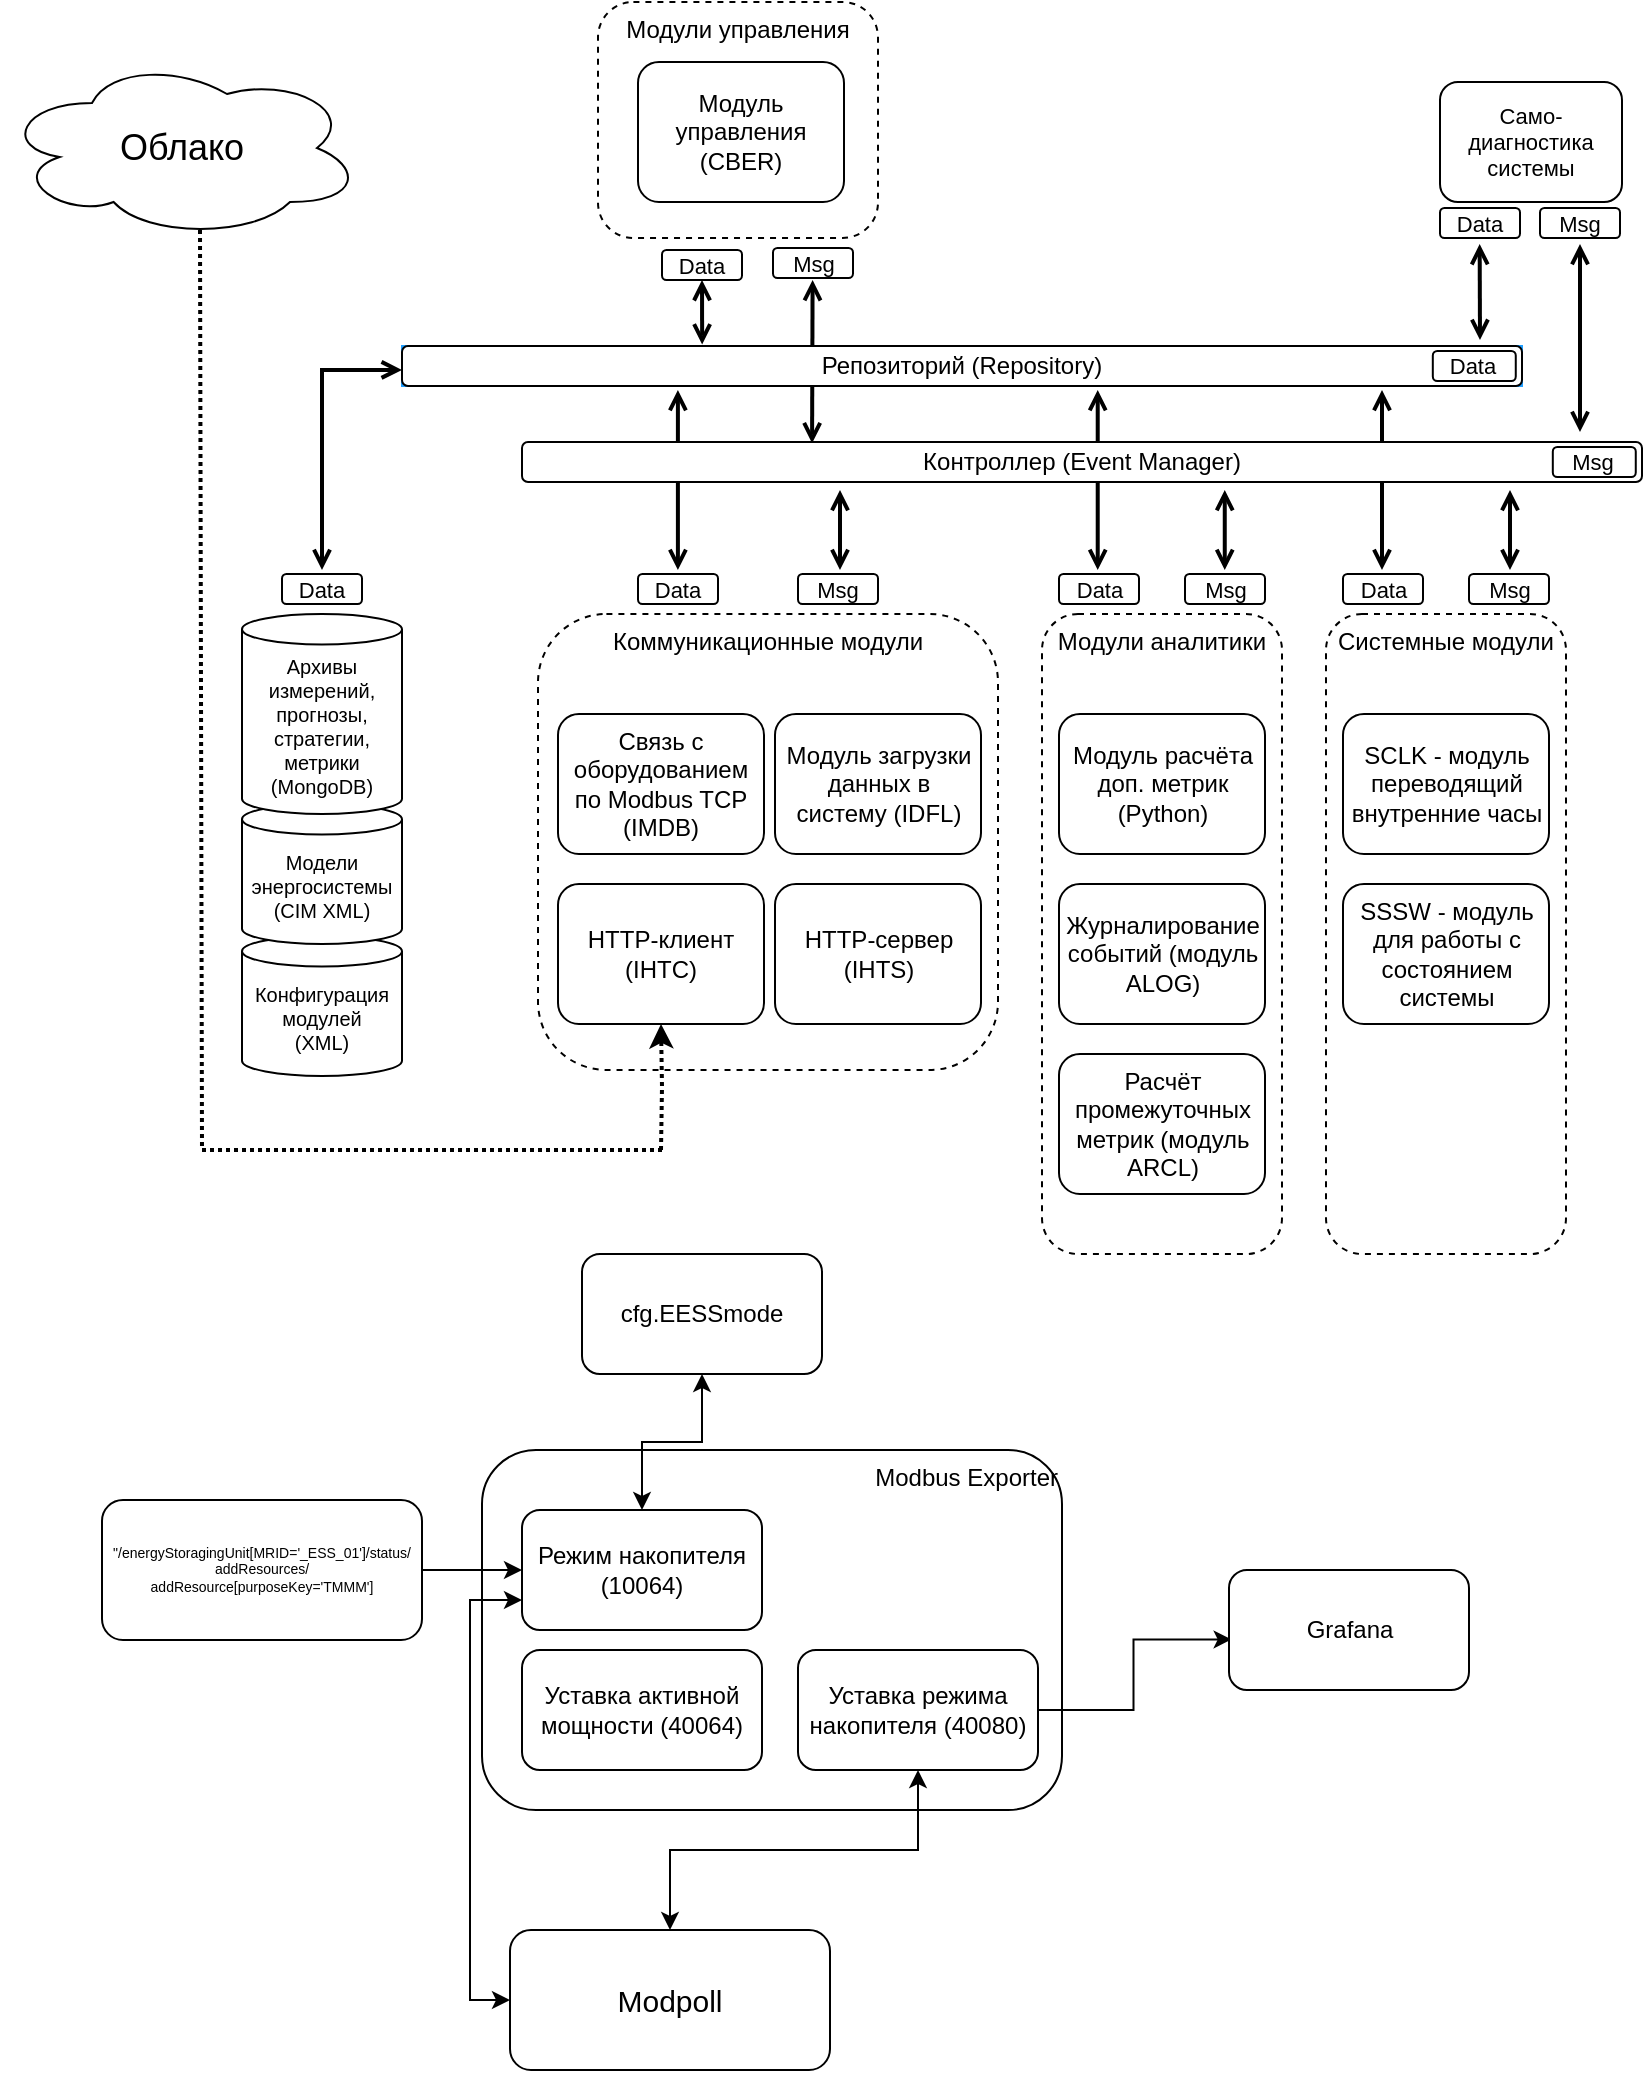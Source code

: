 <mxfile version="20.3.0" type="github">
  <diagram id="SlWCSXc2fECgTnz2ipEf" name="Page-1">
    <mxGraphModel dx="1178" dy="570" grid="1" gridSize="10" guides="1" tooltips="1" connect="1" arrows="1" fold="1" page="1" pageScale="1" pageWidth="827" pageHeight="1169" math="0" shadow="0">
      <root>
        <mxCell id="0" />
        <mxCell id="1" parent="0" />
        <mxCell id="xj4J1R5NBg_zcZm-E7_H-9" value="" style="endArrow=open;startArrow=open;html=1;rounded=0;fontSize=18;startFill=0;endFill=0;strokeWidth=2;exitX=0.259;exitY=0.034;exitDx=0;exitDy=0;exitPerimeter=0;" parent="1" source="I-nP9aZHoyBL9vZ6uBWT-4" edge="1">
          <mxGeometry width="50" height="50" relative="1" as="geometry">
            <mxPoint x="405" y="240" as="sourcePoint" />
            <mxPoint x="405.3" y="155" as="targetPoint" />
          </mxGeometry>
        </mxCell>
        <mxCell id="xj4J1R5NBg_zcZm-E7_H-3" value="&lt;div style=&quot;font-size: 12px;&quot;&gt;Модули управления&lt;/div&gt;" style="rounded=1;whiteSpace=wrap;html=1;fontSize=12;align=center;verticalAlign=top;dashed=1;" parent="1" vertex="1">
          <mxGeometry x="298" y="16" width="140" height="118" as="geometry" />
        </mxCell>
        <mxCell id="I-nP9aZHoyBL9vZ6uBWT-55" value="" style="endArrow=open;startArrow=open;html=1;rounded=0;fontSize=18;startFill=0;endFill=0;strokeWidth=2;" parent="1" edge="1">
          <mxGeometry width="50" height="50" relative="1" as="geometry">
            <mxPoint x="789" y="231" as="sourcePoint" />
            <mxPoint x="789" y="137" as="targetPoint" />
          </mxGeometry>
        </mxCell>
        <mxCell id="I-nP9aZHoyBL9vZ6uBWT-48" value="" style="endArrow=open;startArrow=open;html=1;rounded=0;fontSize=18;startFill=0;endFill=0;strokeWidth=2;" parent="1" edge="1">
          <mxGeometry width="50" height="50" relative="1" as="geometry">
            <mxPoint x="337.95" y="300" as="sourcePoint" />
            <mxPoint x="337.95" y="210" as="targetPoint" />
          </mxGeometry>
        </mxCell>
        <mxCell id="I-nP9aZHoyBL9vZ6uBWT-50" value="" style="endArrow=open;startArrow=open;html=1;rounded=0;fontSize=18;startFill=0;endFill=0;strokeWidth=2;" parent="1" edge="1">
          <mxGeometry width="50" height="50" relative="1" as="geometry">
            <mxPoint x="547.86" y="300" as="sourcePoint" />
            <mxPoint x="547.86" y="210" as="targetPoint" />
          </mxGeometry>
        </mxCell>
        <mxCell id="I-nP9aZHoyBL9vZ6uBWT-52" value="" style="endArrow=open;startArrow=open;html=1;rounded=0;fontSize=18;startFill=0;endFill=0;strokeWidth=2;" parent="1" edge="1">
          <mxGeometry width="50" height="50" relative="1" as="geometry">
            <mxPoint x="690" y="300" as="sourcePoint" />
            <mxPoint x="690" y="210" as="targetPoint" />
          </mxGeometry>
        </mxCell>
        <mxCell id="I-nP9aZHoyBL9vZ6uBWT-29" value="Конфигурация модулей&lt;br&gt;(XML)" style="shape=cylinder3;whiteSpace=wrap;html=1;boundedLbl=1;backgroundOutline=1;size=7.621;fontSize=10;strokeColor=#000000;fontColor=#000000;" parent="1" vertex="1">
          <mxGeometry x="120" y="483" width="80" height="70" as="geometry" />
        </mxCell>
        <mxCell id="I-nP9aZHoyBL9vZ6uBWT-6" value="Само-&lt;br&gt;диагностика&lt;br&gt;системы" style="rounded=1;whiteSpace=wrap;html=1;fontSize=11;" parent="1" vertex="1">
          <mxGeometry x="719" y="56" width="91" height="60" as="geometry" />
        </mxCell>
        <mxCell id="I-nP9aZHoyBL9vZ6uBWT-7" value="&lt;font style=&quot;font-size: 11px;&quot;&gt;Data&lt;/font&gt;" style="rounded=1;whiteSpace=wrap;html=1;" parent="1" vertex="1">
          <mxGeometry x="719" y="119" width="40" height="15" as="geometry" />
        </mxCell>
        <mxCell id="I-nP9aZHoyBL9vZ6uBWT-8" value="&lt;font style=&quot;font-size: 11px;&quot;&gt;Msg&lt;/font&gt;" style="rounded=1;whiteSpace=wrap;html=1;" parent="1" vertex="1">
          <mxGeometry x="769" y="119" width="40" height="15" as="geometry" />
        </mxCell>
        <mxCell id="I-nP9aZHoyBL9vZ6uBWT-9" value="Облако" style="ellipse;shape=cloud;whiteSpace=wrap;html=1;fontSize=18;" parent="1" vertex="1">
          <mxGeometry y="44" width="180" height="90" as="geometry" />
        </mxCell>
        <mxCell id="I-nP9aZHoyBL9vZ6uBWT-10" value="&lt;font style=&quot;font-size: 11px;&quot;&gt;Data&lt;/font&gt;" style="rounded=1;whiteSpace=wrap;html=1;" parent="1" vertex="1">
          <mxGeometry x="670.5" y="302" width="40" height="15" as="geometry" />
        </mxCell>
        <mxCell id="I-nP9aZHoyBL9vZ6uBWT-11" value="&lt;font style=&quot;font-size: 11px;&quot;&gt;Msg&lt;/font&gt;" style="rounded=1;whiteSpace=wrap;html=1;" parent="1" vertex="1">
          <mxGeometry x="733.5" y="302" width="40" height="15" as="geometry" />
        </mxCell>
        <mxCell id="I-nP9aZHoyBL9vZ6uBWT-12" value="&lt;div style=&quot;&quot;&gt;&lt;span style=&quot;background-color: initial;&quot;&gt;&lt;font style=&quot;font-size: 12px;&quot;&gt;Системные модули&lt;/font&gt;&lt;/span&gt;&lt;br&gt;&lt;/div&gt;" style="rounded=1;whiteSpace=wrap;html=1;fontSize=11;align=center;verticalAlign=top;dashed=1;" parent="1" vertex="1">
          <mxGeometry x="662" y="322" width="120" height="320" as="geometry" />
        </mxCell>
        <mxCell id="I-nP9aZHoyBL9vZ6uBWT-13" value="SCLK - модуль переводящий внутренние часы" style="rounded=1;whiteSpace=wrap;html=1;fontSize=12;" parent="1" vertex="1">
          <mxGeometry x="670.5" y="372" width="103" height="70" as="geometry" />
        </mxCell>
        <mxCell id="I-nP9aZHoyBL9vZ6uBWT-14" value="SSSW - модуль для работы с состоянием системы" style="rounded=1;whiteSpace=wrap;html=1;fontSize=12;" parent="1" vertex="1">
          <mxGeometry x="670.5" y="457" width="103" height="70" as="geometry" />
        </mxCell>
        <mxCell id="I-nP9aZHoyBL9vZ6uBWT-15" value="&lt;font style=&quot;font-size: 11px;&quot;&gt;Data&lt;/font&gt;" style="rounded=1;whiteSpace=wrap;html=1;" parent="1" vertex="1">
          <mxGeometry x="528.5" y="302" width="40" height="15" as="geometry" />
        </mxCell>
        <mxCell id="I-nP9aZHoyBL9vZ6uBWT-16" value="&lt;font style=&quot;font-size: 11px;&quot;&gt;Msg&lt;/font&gt;" style="rounded=1;whiteSpace=wrap;html=1;" parent="1" vertex="1">
          <mxGeometry x="591.5" y="302" width="40" height="15" as="geometry" />
        </mxCell>
        <mxCell id="I-nP9aZHoyBL9vZ6uBWT-17" value="&lt;div style=&quot;&quot;&gt;&lt;span style=&quot;background-color: initial;&quot;&gt;&lt;font style=&quot;font-size: 12px;&quot;&gt;Модули аналитики&lt;/font&gt;&lt;/span&gt;&lt;br&gt;&lt;/div&gt;" style="rounded=1;whiteSpace=wrap;html=1;fontSize=11;align=center;verticalAlign=top;dashed=1;" parent="1" vertex="1">
          <mxGeometry x="520" y="322" width="120" height="320" as="geometry" />
        </mxCell>
        <mxCell id="I-nP9aZHoyBL9vZ6uBWT-18" value="Модуль расчёта доп. метрик (Python)" style="rounded=1;whiteSpace=wrap;html=1;fontSize=12;" parent="1" vertex="1">
          <mxGeometry x="528.5" y="372" width="103" height="70" as="geometry" />
        </mxCell>
        <mxCell id="I-nP9aZHoyBL9vZ6uBWT-19" value="Журналирование событий (модуль ALOG)" style="rounded=1;whiteSpace=wrap;html=1;fontSize=12;" parent="1" vertex="1">
          <mxGeometry x="528.5" y="457" width="103" height="70" as="geometry" />
        </mxCell>
        <mxCell id="I-nP9aZHoyBL9vZ6uBWT-20" value="Расчёт промежуточных метрик (модуль ARCL)" style="rounded=1;whiteSpace=wrap;html=1;fontSize=12;" parent="1" vertex="1">
          <mxGeometry x="528.5" y="542" width="103" height="70" as="geometry" />
        </mxCell>
        <mxCell id="I-nP9aZHoyBL9vZ6uBWT-21" value="&lt;font style=&quot;font-size: 11px;&quot;&gt;Data&lt;/font&gt;" style="rounded=1;whiteSpace=wrap;html=1;" parent="1" vertex="1">
          <mxGeometry x="318" y="302" width="40" height="15" as="geometry" />
        </mxCell>
        <mxCell id="I-nP9aZHoyBL9vZ6uBWT-22" value="&lt;font style=&quot;font-size: 11px;&quot;&gt;Msg&lt;/font&gt;" style="rounded=1;whiteSpace=wrap;html=1;" parent="1" vertex="1">
          <mxGeometry x="398" y="302" width="40" height="15" as="geometry" />
        </mxCell>
        <mxCell id="I-nP9aZHoyBL9vZ6uBWT-23" value="&lt;div style=&quot;font-size: 12px;&quot;&gt;Коммуникационные модули&lt;/div&gt;" style="rounded=1;whiteSpace=wrap;html=1;fontSize=12;align=center;verticalAlign=top;dashed=1;" parent="1" vertex="1">
          <mxGeometry x="268" y="322" width="230" height="228" as="geometry" />
        </mxCell>
        <mxCell id="xj4J1R5NBg_zcZm-E7_H-2" style="edgeStyle=orthogonalEdgeStyle;rounded=0;orthogonalLoop=1;jettySize=auto;html=1;dashed=1;dashPattern=1 1;strokeWidth=2;" parent="1" target="I-nP9aZHoyBL9vZ6uBWT-24" edge="1">
          <mxGeometry relative="1" as="geometry">
            <mxPoint x="329.5" y="590" as="sourcePoint" />
          </mxGeometry>
        </mxCell>
        <mxCell id="I-nP9aZHoyBL9vZ6uBWT-24" value="HTTP-клиент&lt;br&gt;(IHTC)" style="rounded=1;whiteSpace=wrap;html=1;fontSize=12;" parent="1" vertex="1">
          <mxGeometry x="278" y="457" width="103" height="70" as="geometry" />
        </mxCell>
        <mxCell id="I-nP9aZHoyBL9vZ6uBWT-28" value="Модели энергосистемы&lt;br&gt;(CIM XML)" style="shape=cylinder3;whiteSpace=wrap;html=1;boundedLbl=1;backgroundOutline=1;size=7.621;fontSize=10;strokeColor=#000000;fontColor=#000000;" parent="1" vertex="1">
          <mxGeometry x="120" y="417" width="80" height="70" as="geometry" />
        </mxCell>
        <mxCell id="I-nP9aZHoyBL9vZ6uBWT-27" value="Архивы измерений, прогнозы, стратегии, метрики&lt;br&gt;(MongoDB)" style="shape=cylinder3;whiteSpace=wrap;html=1;boundedLbl=1;backgroundOutline=1;size=7.621;fontSize=10;strokeColor=#000000;fontColor=#000000;" parent="1" vertex="1">
          <mxGeometry x="120" y="322" width="80" height="100" as="geometry" />
        </mxCell>
        <mxCell id="I-nP9aZHoyBL9vZ6uBWT-30" value="HTTP-сервер (IHTS)" style="rounded=1;whiteSpace=wrap;html=1;fontSize=12;" parent="1" vertex="1">
          <mxGeometry x="386.5" y="457" width="103" height="70" as="geometry" />
        </mxCell>
        <mxCell id="I-nP9aZHoyBL9vZ6uBWT-31" value="Модуль управления&lt;br&gt;(CBER)" style="rounded=1;whiteSpace=wrap;html=1;fontSize=12;" parent="1" vertex="1">
          <mxGeometry x="318" y="46" width="103" height="70" as="geometry" />
        </mxCell>
        <mxCell id="I-nP9aZHoyBL9vZ6uBWT-33" value="Связь с оборудованием по Modbus TCP (IMDB)" style="rounded=1;whiteSpace=wrap;html=1;fontSize=12;" parent="1" vertex="1">
          <mxGeometry x="278" y="372" width="103" height="70" as="geometry" />
        </mxCell>
        <mxCell id="I-nP9aZHoyBL9vZ6uBWT-34" value="Модуль загрузки данных в &lt;br&gt;систему (IDFL)" style="rounded=1;whiteSpace=wrap;html=1;fontSize=12;" parent="1" vertex="1">
          <mxGeometry x="386.5" y="372" width="103" height="70" as="geometry" />
        </mxCell>
        <mxCell id="I-nP9aZHoyBL9vZ6uBWT-36" value="" style="group" parent="1" vertex="1" connectable="0">
          <mxGeometry x="260" y="236" width="560" height="20" as="geometry" />
        </mxCell>
        <mxCell id="I-nP9aZHoyBL9vZ6uBWT-4" value="Контроллер (Event Manager)" style="rounded=1;whiteSpace=wrap;html=1;" parent="I-nP9aZHoyBL9vZ6uBWT-36" vertex="1">
          <mxGeometry width="560.0" height="20" as="geometry" />
        </mxCell>
        <mxCell id="I-nP9aZHoyBL9vZ6uBWT-5" value="&lt;font style=&quot;font-size: 11px;&quot;&gt;Msg&lt;/font&gt;" style="rounded=1;whiteSpace=wrap;html=1;" parent="I-nP9aZHoyBL9vZ6uBWT-36" vertex="1">
          <mxGeometry x="515.407" y="2.5" width="41.481" height="15" as="geometry" />
        </mxCell>
        <mxCell id="I-nP9aZHoyBL9vZ6uBWT-37" value="" style="group;fillColor=#FFFFFF;strokeColor=#219FFF;" parent="1" vertex="1" connectable="0">
          <mxGeometry x="200" y="188" width="560" height="20" as="geometry" />
        </mxCell>
        <mxCell id="I-nP9aZHoyBL9vZ6uBWT-1" value="Репозиторий (Repository)" style="rounded=1;whiteSpace=wrap;html=1;" parent="I-nP9aZHoyBL9vZ6uBWT-37" vertex="1">
          <mxGeometry width="560" height="20" as="geometry" />
        </mxCell>
        <mxCell id="I-nP9aZHoyBL9vZ6uBWT-3" value="&lt;font style=&quot;font-size: 11px;&quot;&gt;Data&lt;/font&gt;" style="rounded=1;whiteSpace=wrap;html=1;" parent="I-nP9aZHoyBL9vZ6uBWT-37" vertex="1">
          <mxGeometry x="515.407" y="2.5" width="41.481" height="15" as="geometry" />
        </mxCell>
        <mxCell id="I-nP9aZHoyBL9vZ6uBWT-38" value="" style="endArrow=open;startArrow=open;html=1;rounded=0;fontSize=18;strokeWidth=2;startFill=0;endFill=0;" parent="1" edge="1">
          <mxGeometry width="50" height="50" relative="1" as="geometry">
            <mxPoint x="754" y="300" as="sourcePoint" />
            <mxPoint x="754" y="260" as="targetPoint" />
          </mxGeometry>
        </mxCell>
        <mxCell id="I-nP9aZHoyBL9vZ6uBWT-42" value="" style="endArrow=open;startArrow=open;html=1;rounded=0;fontSize=18;entryX=0;entryY=0.597;entryDx=0;entryDy=0;entryPerimeter=0;startFill=0;endFill=0;strokeWidth=2;fillColor=#dae8fc;strokeColor=#000000;fontColor=#000000;" parent="1" target="I-nP9aZHoyBL9vZ6uBWT-1" edge="1">
          <mxGeometry width="50" height="50" relative="1" as="geometry">
            <mxPoint x="160" y="300" as="sourcePoint" />
            <mxPoint x="190" y="200" as="targetPoint" />
            <Array as="points">
              <mxPoint x="160" y="200" />
            </Array>
          </mxGeometry>
        </mxCell>
        <mxCell id="I-nP9aZHoyBL9vZ6uBWT-47" value="&lt;font style=&quot;font-size: 11px;&quot;&gt;Data&lt;/font&gt;" style="rounded=1;whiteSpace=wrap;html=1;fillColor=#FFFFFF;strokeColor=#000000;fontColor=#000000;" parent="1" vertex="1">
          <mxGeometry x="140" y="302" width="40" height="15" as="geometry" />
        </mxCell>
        <mxCell id="I-nP9aZHoyBL9vZ6uBWT-49" value="" style="endArrow=open;startArrow=open;html=1;rounded=0;fontSize=18;startFill=0;endFill=0;strokeWidth=2;" parent="1" edge="1">
          <mxGeometry width="50" height="50" relative="1" as="geometry">
            <mxPoint x="419.0" y="300" as="sourcePoint" />
            <mxPoint x="419.0" y="260" as="targetPoint" />
          </mxGeometry>
        </mxCell>
        <mxCell id="I-nP9aZHoyBL9vZ6uBWT-51" value="" style="endArrow=open;startArrow=open;html=1;rounded=0;fontSize=18;startFill=0;endFill=0;strokeWidth=2;" parent="1" edge="1">
          <mxGeometry width="50" height="50" relative="1" as="geometry">
            <mxPoint x="611.38" y="300" as="sourcePoint" />
            <mxPoint x="611.38" y="260" as="targetPoint" />
          </mxGeometry>
        </mxCell>
        <mxCell id="I-nP9aZHoyBL9vZ6uBWT-54" value="" style="endArrow=open;startArrow=open;html=1;rounded=0;fontSize=18;startFill=0;endFill=0;strokeWidth=2;" parent="1" edge="1">
          <mxGeometry width="50" height="50" relative="1" as="geometry">
            <mxPoint x="739" y="185" as="sourcePoint" />
            <mxPoint x="738.83" y="137" as="targetPoint" />
          </mxGeometry>
        </mxCell>
        <mxCell id="I-nP9aZHoyBL9vZ6uBWT-59" value="" style="endArrow=none;startArrow=none;html=1;rounded=0;fontSize=18;fontColor=#000000;strokeColor=#000000;strokeWidth=2;entryX=0.55;entryY=0.95;entryDx=0;entryDy=0;entryPerimeter=0;startFill=0;endFill=0;endSize=11;startSize=11;dashed=1;dashPattern=1 1;" parent="1" target="I-nP9aZHoyBL9vZ6uBWT-9" edge="1">
          <mxGeometry width="50" height="50" relative="1" as="geometry">
            <mxPoint x="330" y="590" as="sourcePoint" />
            <mxPoint x="230" y="280" as="targetPoint" />
            <Array as="points">
              <mxPoint x="100" y="590" />
            </Array>
          </mxGeometry>
        </mxCell>
        <mxCell id="xj4J1R5NBg_zcZm-E7_H-6" value="&lt;span style=&quot;font-size: 11px;&quot;&gt;Data&lt;/span&gt;" style="rounded=1;whiteSpace=wrap;html=1;" parent="1" vertex="1">
          <mxGeometry x="330" y="140" width="40" height="15" as="geometry" />
        </mxCell>
        <mxCell id="xj4J1R5NBg_zcZm-E7_H-7" value="" style="endArrow=open;startArrow=open;html=1;rounded=0;fontSize=18;startFill=0;endFill=0;strokeWidth=2;entryX=0.5;entryY=1;entryDx=0;entryDy=0;exitX=0.268;exitY=-0.035;exitDx=0;exitDy=0;exitPerimeter=0;" parent="1" source="I-nP9aZHoyBL9vZ6uBWT-1" target="xj4J1R5NBg_zcZm-E7_H-6" edge="1">
          <mxGeometry width="50" height="50" relative="1" as="geometry">
            <mxPoint x="350" y="184" as="sourcePoint" />
            <mxPoint x="349.8" y="159" as="targetPoint" />
          </mxGeometry>
        </mxCell>
        <mxCell id="xj4J1R5NBg_zcZm-E7_H-8" value="&lt;font style=&quot;font-size: 11px;&quot;&gt;Msg&lt;/font&gt;" style="rounded=1;whiteSpace=wrap;html=1;" parent="1" vertex="1">
          <mxGeometry x="385.5" y="139" width="40" height="15" as="geometry" />
        </mxCell>
        <mxCell id="nFVWmPyeKjDzNU24tWSx-2" value="Modbus Exporter" style="rounded=1;whiteSpace=wrap;html=1;fillColor=none;align=right;horizontal=1;verticalAlign=top;" vertex="1" parent="1">
          <mxGeometry x="240" y="740" width="290" height="180" as="geometry" />
        </mxCell>
        <mxCell id="nFVWmPyeKjDzNU24tWSx-1" value="Режим накопителя (10064)" style="rounded=1;whiteSpace=wrap;html=1;" vertex="1" parent="1">
          <mxGeometry x="260" y="770" width="120" height="60" as="geometry" />
        </mxCell>
        <mxCell id="nFVWmPyeKjDzNU24tWSx-3" value="Уставка активной мощности (40064)" style="rounded=1;whiteSpace=wrap;html=1;" vertex="1" parent="1">
          <mxGeometry x="260" y="840" width="120" height="60" as="geometry" />
        </mxCell>
        <mxCell id="nFVWmPyeKjDzNU24tWSx-8" style="edgeStyle=orthogonalEdgeStyle;rounded=0;orthogonalLoop=1;jettySize=auto;html=1;entryX=0.011;entryY=0.579;entryDx=0;entryDy=0;entryPerimeter=0;fontSize=7;" edge="1" parent="1" source="nFVWmPyeKjDzNU24tWSx-4" target="nFVWmPyeKjDzNU24tWSx-7">
          <mxGeometry relative="1" as="geometry" />
        </mxCell>
        <mxCell id="nFVWmPyeKjDzNU24tWSx-4" value="Уставка режима накопителя (40080)" style="rounded=1;whiteSpace=wrap;html=1;" vertex="1" parent="1">
          <mxGeometry x="398" y="840" width="120" height="60" as="geometry" />
        </mxCell>
        <mxCell id="nFVWmPyeKjDzNU24tWSx-6" style="edgeStyle=orthogonalEdgeStyle;rounded=0;orthogonalLoop=1;jettySize=auto;html=1;fontSize=7;" edge="1" parent="1" source="nFVWmPyeKjDzNU24tWSx-5" target="nFVWmPyeKjDzNU24tWSx-1">
          <mxGeometry relative="1" as="geometry" />
        </mxCell>
        <mxCell id="nFVWmPyeKjDzNU24tWSx-5" value="&quot;/energyStoragingUnit[MRID=&#39;_ESS_01&#39;]/status/&lt;br style=&quot;font-size: 7px;&quot;&gt;addResources/&lt;br style=&quot;font-size: 7px;&quot;&gt;addResource[purposeKey=&#39;TMMM&#39;]" style="rounded=1;whiteSpace=wrap;html=1;fontSize=7;" vertex="1" parent="1">
          <mxGeometry x="50" y="765" width="160" height="70" as="geometry" />
        </mxCell>
        <mxCell id="nFVWmPyeKjDzNU24tWSx-7" value="Grafana" style="rounded=1;whiteSpace=wrap;html=1;" vertex="1" parent="1">
          <mxGeometry x="613.5" y="800" width="120" height="60" as="geometry" />
        </mxCell>
        <mxCell id="nFVWmPyeKjDzNU24tWSx-10" style="edgeStyle=orthogonalEdgeStyle;rounded=0;orthogonalLoop=1;jettySize=auto;html=1;fontSize=7;startArrow=classic;startFill=1;" edge="1" parent="1" source="nFVWmPyeKjDzNU24tWSx-9" target="nFVWmPyeKjDzNU24tWSx-1">
          <mxGeometry relative="1" as="geometry" />
        </mxCell>
        <mxCell id="nFVWmPyeKjDzNU24tWSx-9" value="cfg.EESSmode" style="rounded=1;whiteSpace=wrap;html=1;" vertex="1" parent="1">
          <mxGeometry x="290" y="642" width="120" height="60" as="geometry" />
        </mxCell>
        <mxCell id="nFVWmPyeKjDzNU24tWSx-12" style="edgeStyle=orthogonalEdgeStyle;rounded=0;orthogonalLoop=1;jettySize=auto;html=1;fontSize=7;startArrow=classic;startFill=1;" edge="1" parent="1" source="nFVWmPyeKjDzNU24tWSx-11" target="nFVWmPyeKjDzNU24tWSx-4">
          <mxGeometry relative="1" as="geometry" />
        </mxCell>
        <mxCell id="nFVWmPyeKjDzNU24tWSx-13" style="edgeStyle=orthogonalEdgeStyle;rounded=0;orthogonalLoop=1;jettySize=auto;html=1;fontSize=7;startArrow=classic;startFill=1;exitX=0;exitY=0.5;exitDx=0;exitDy=0;entryX=0;entryY=0.75;entryDx=0;entryDy=0;" edge="1" parent="1" source="nFVWmPyeKjDzNU24tWSx-11" target="nFVWmPyeKjDzNU24tWSx-1">
          <mxGeometry relative="1" as="geometry" />
        </mxCell>
        <mxCell id="nFVWmPyeKjDzNU24tWSx-11" value="Modpoll" style="rounded=1;whiteSpace=wrap;html=1;fontSize=15;" vertex="1" parent="1">
          <mxGeometry x="254" y="980" width="160" height="70" as="geometry" />
        </mxCell>
      </root>
    </mxGraphModel>
  </diagram>
</mxfile>
